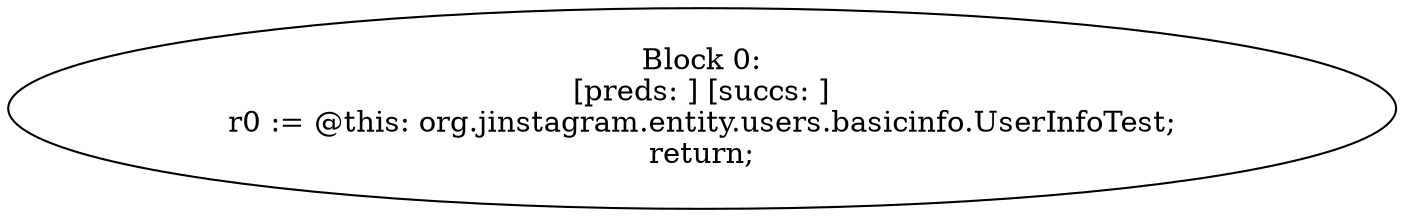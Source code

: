 digraph "unitGraph" {
    "Block 0:
[preds: ] [succs: ]
r0 := @this: org.jinstagram.entity.users.basicinfo.UserInfoTest;
return;
"
}
